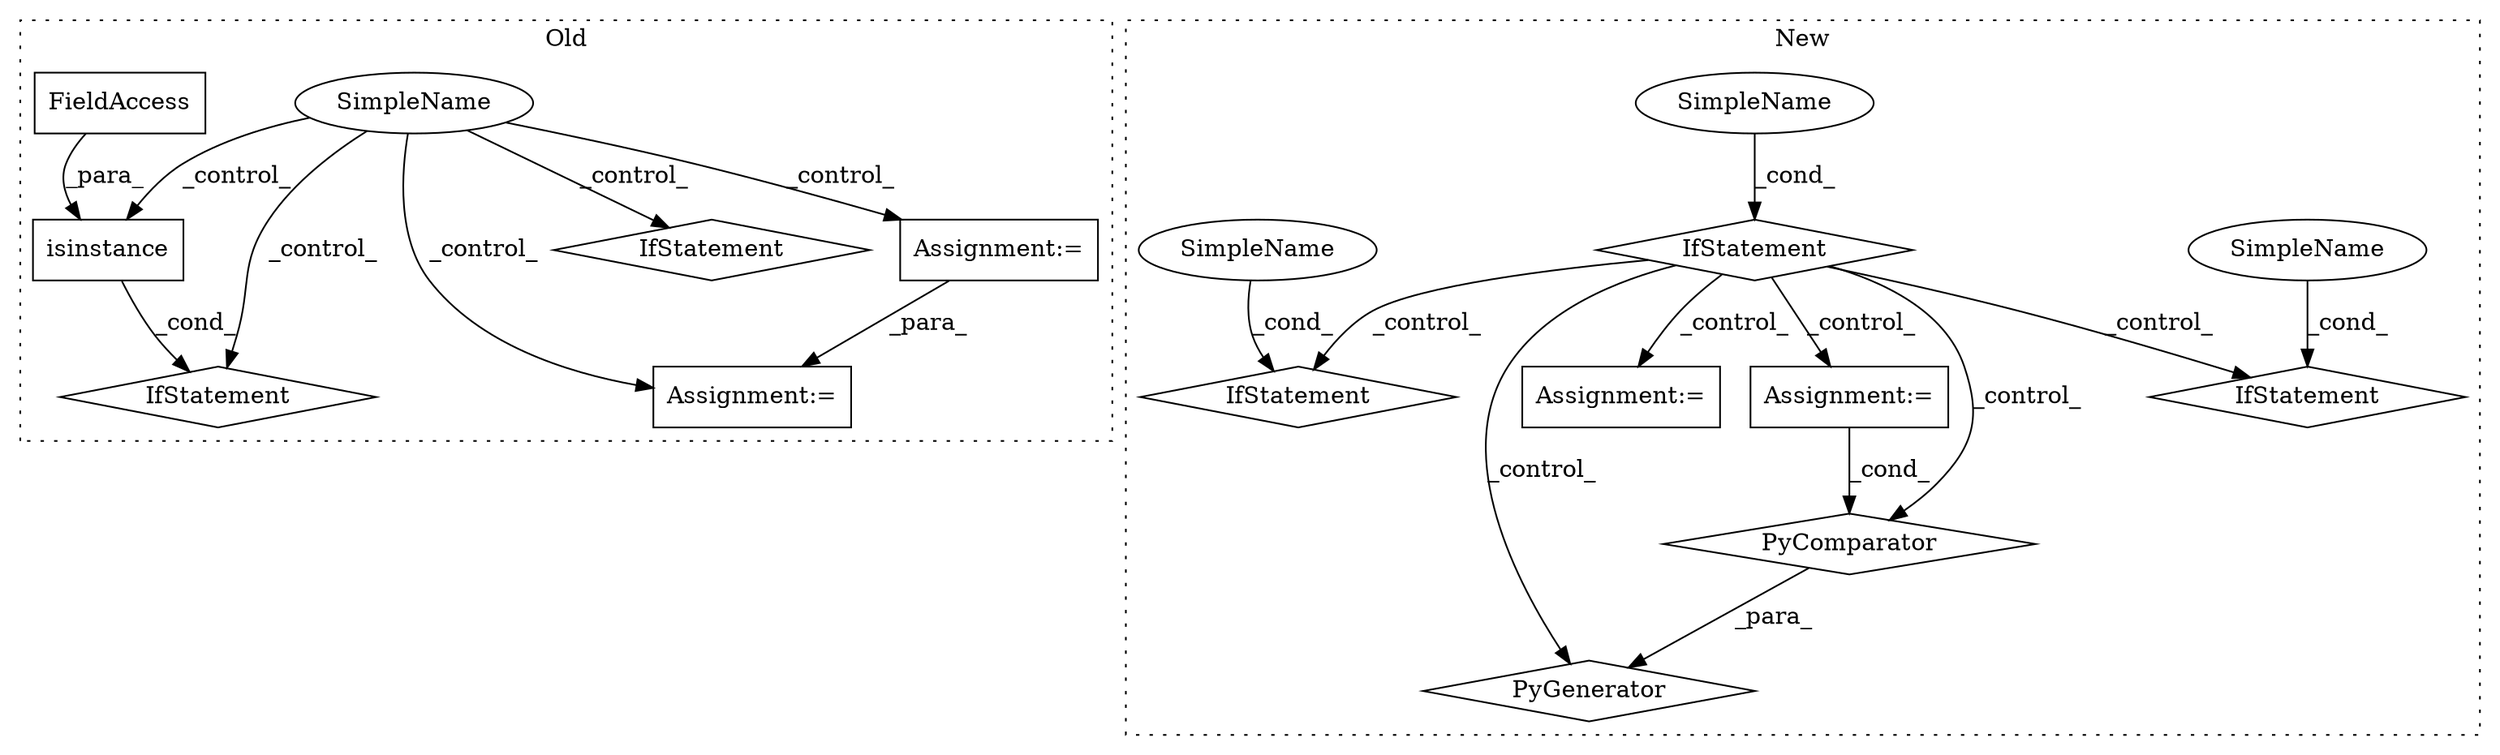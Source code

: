 digraph G {
subgraph cluster0 {
1 [label="isinstance" a="32" s="1269,1290" l="11,1" shape="box"];
5 [label="IfStatement" a="25" s="1291" l="3" shape="diamond"];
6 [label="SimpleName" a="42" s="" l="" shape="ellipse"];
7 [label="FieldAccess" a="22" s="1286" l="4" shape="box"];
10 [label="Assignment:=" a="7" s="1266" l="2" shape="box"];
11 [label="IfStatement" a="25" s="1026" l="3" shape="diamond"];
14 [label="Assignment:=" a="7" s="1221" l="2" shape="box"];
label = "Old";
style="dotted";
}
subgraph cluster1 {
2 [label="PyGenerator" a="107" s="1200" l="115" shape="diamond"];
3 [label="PyComparator" a="113" s="1285" l="24" shape="diamond"];
4 [label="Assignment:=" a="7" s="1285" l="24" shape="box"];
8 [label="IfStatement" a="25" s="917,943" l="4,2" shape="diamond"];
9 [label="SimpleName" a="42" s="" l="" shape="ellipse"];
12 [label="IfStatement" a="25" s="1285" l="24" shape="diamond"];
13 [label="IfStatement" a="25" s="1074" l="24" shape="diamond"];
15 [label="Assignment:=" a="7" s="1074" l="24" shape="box"];
16 [label="SimpleName" a="42" s="1093" l="5" shape="ellipse"];
17 [label="SimpleName" a="42" s="1304" l="5" shape="ellipse"];
label = "New";
style="dotted";
}
1 -> 5 [label="_cond_"];
3 -> 2 [label="_para_"];
4 -> 3 [label="_cond_"];
6 -> 1 [label="_control_"];
6 -> 10 [label="_control_"];
6 -> 11 [label="_control_"];
6 -> 5 [label="_control_"];
6 -> 14 [label="_control_"];
7 -> 1 [label="_para_"];
8 -> 15 [label="_control_"];
8 -> 3 [label="_control_"];
8 -> 2 [label="_control_"];
8 -> 4 [label="_control_"];
8 -> 12 [label="_control_"];
8 -> 13 [label="_control_"];
9 -> 8 [label="_cond_"];
14 -> 10 [label="_para_"];
16 -> 13 [label="_cond_"];
17 -> 12 [label="_cond_"];
}